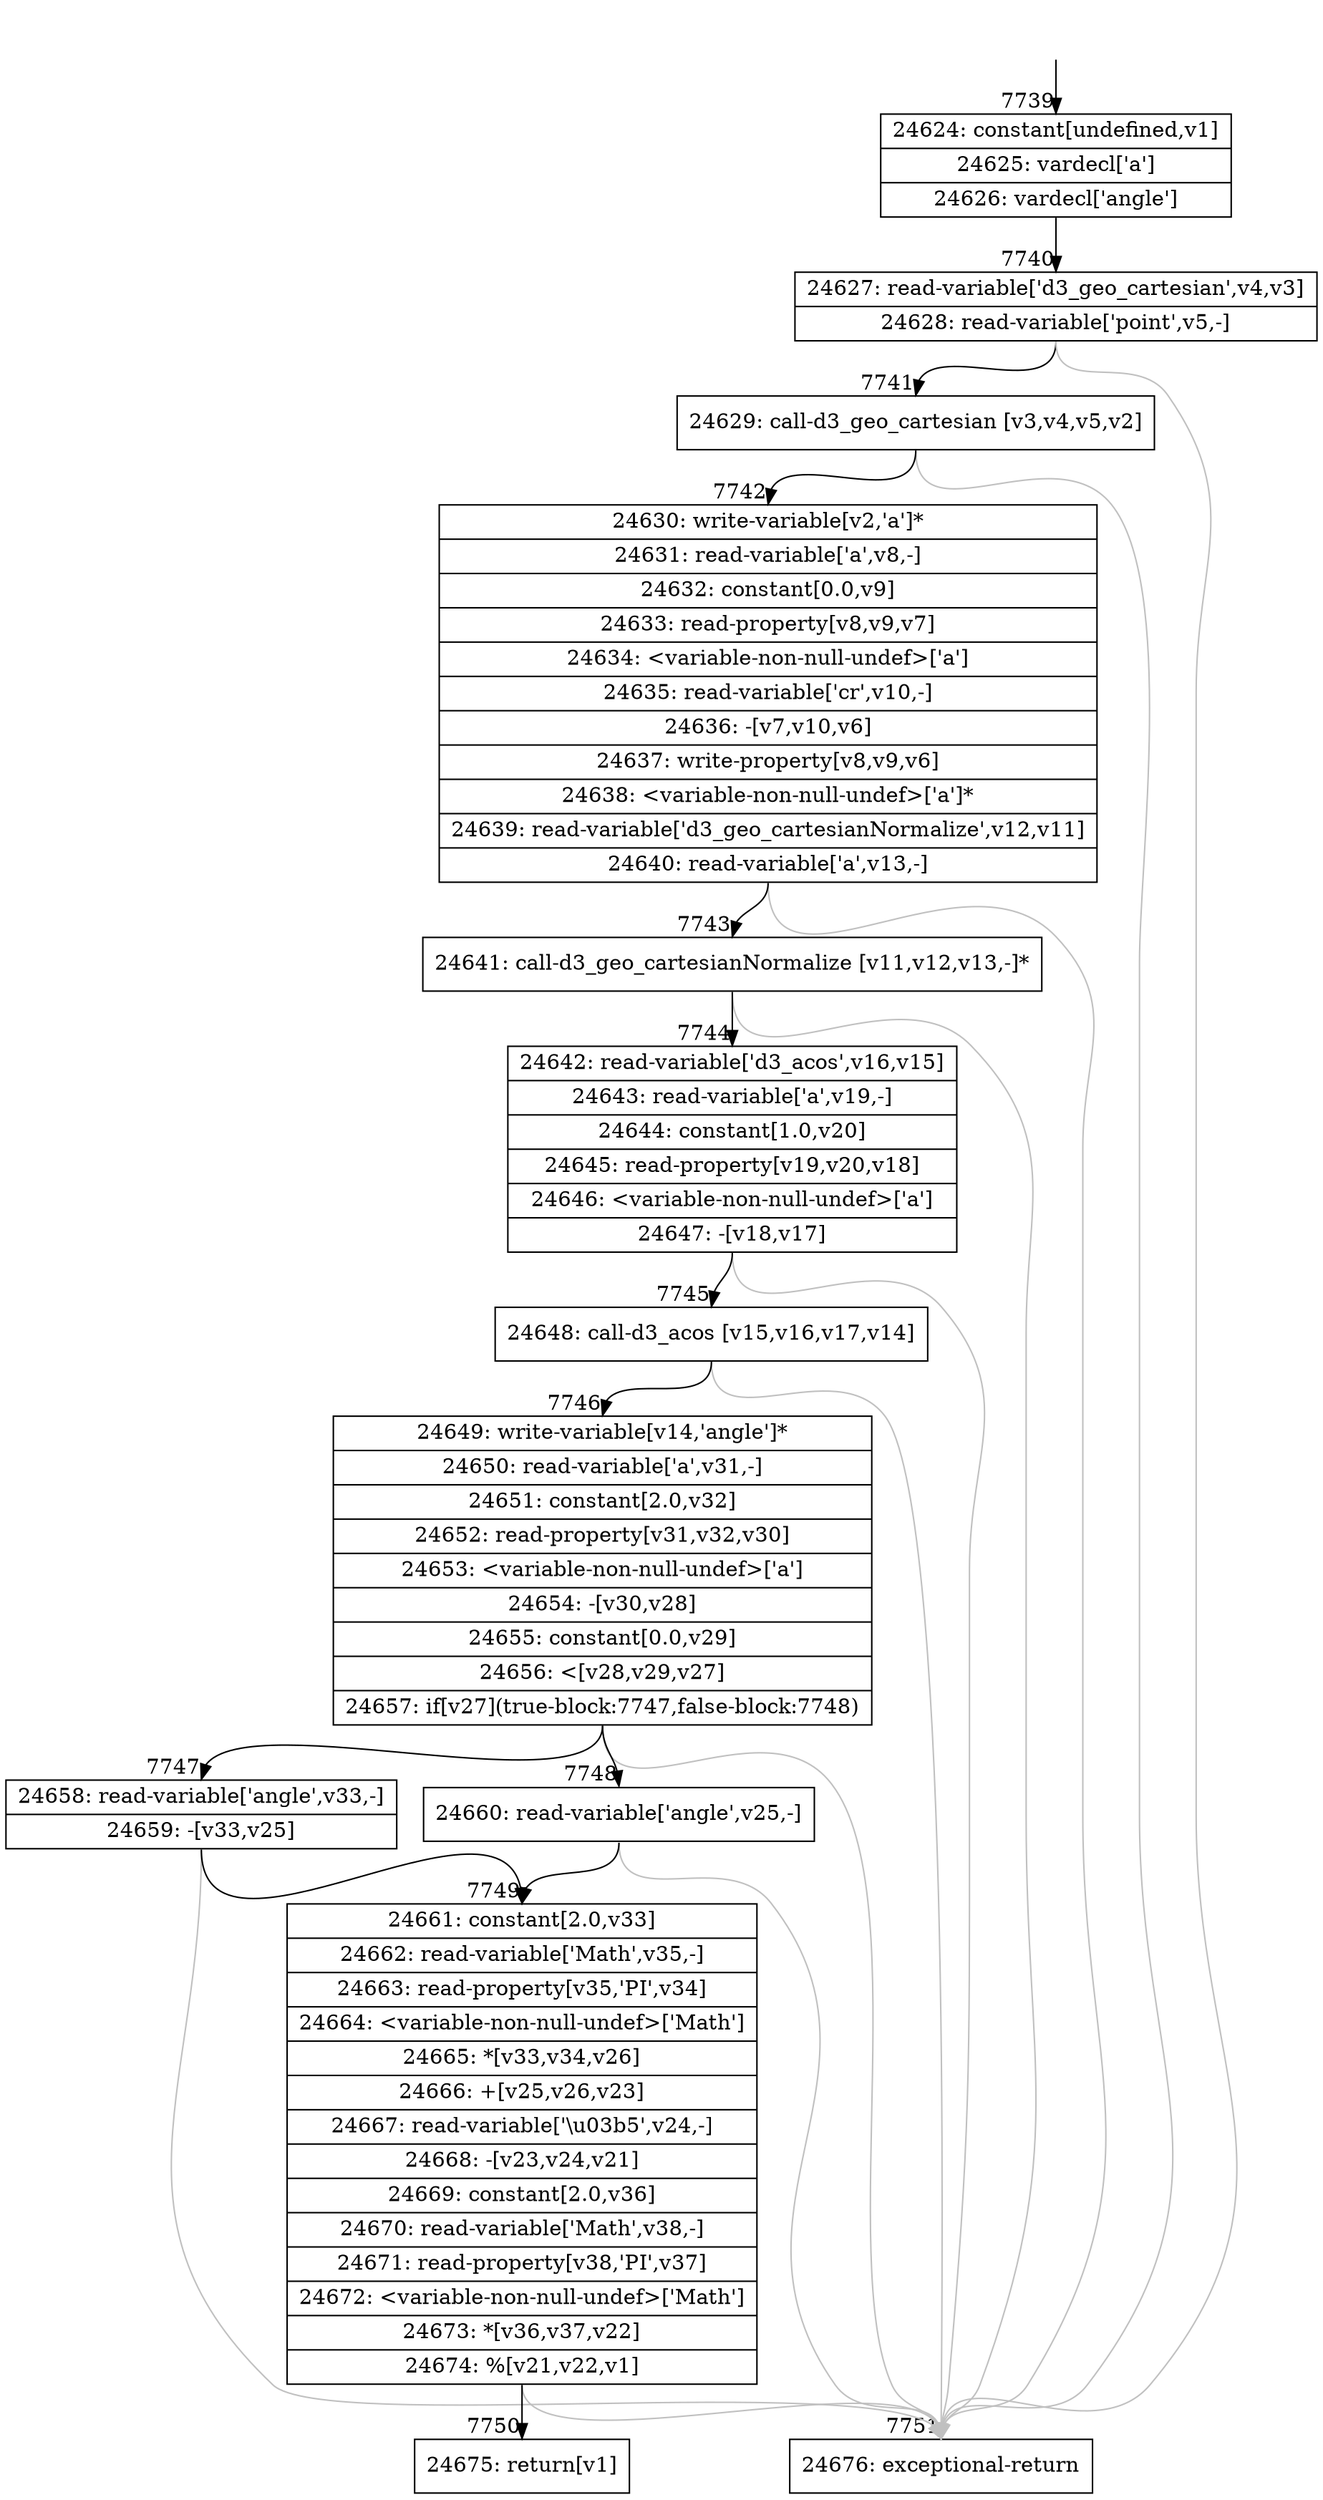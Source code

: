 digraph {
rankdir="TD"
BB_entry730[shape=none,label=""];
BB_entry730 -> BB7739 [tailport=s, headport=n, headlabel="    7739"]
BB7739 [shape=record label="{24624: constant[undefined,v1]|24625: vardecl['a']|24626: vardecl['angle']}" ] 
BB7739 -> BB7740 [tailport=s, headport=n, headlabel="      7740"]
BB7740 [shape=record label="{24627: read-variable['d3_geo_cartesian',v4,v3]|24628: read-variable['point',v5,-]}" ] 
BB7740 -> BB7741 [tailport=s, headport=n, headlabel="      7741"]
BB7740 -> BB7751 [tailport=s, headport=n, color=gray, headlabel="      7751"]
BB7741 [shape=record label="{24629: call-d3_geo_cartesian [v3,v4,v5,v2]}" ] 
BB7741 -> BB7742 [tailport=s, headport=n, headlabel="      7742"]
BB7741 -> BB7751 [tailport=s, headport=n, color=gray]
BB7742 [shape=record label="{24630: write-variable[v2,'a']*|24631: read-variable['a',v8,-]|24632: constant[0.0,v9]|24633: read-property[v8,v9,v7]|24634: \<variable-non-null-undef\>['a']|24635: read-variable['cr',v10,-]|24636: -[v7,v10,v6]|24637: write-property[v8,v9,v6]|24638: \<variable-non-null-undef\>['a']*|24639: read-variable['d3_geo_cartesianNormalize',v12,v11]|24640: read-variable['a',v13,-]}" ] 
BB7742 -> BB7743 [tailport=s, headport=n, headlabel="      7743"]
BB7742 -> BB7751 [tailport=s, headport=n, color=gray]
BB7743 [shape=record label="{24641: call-d3_geo_cartesianNormalize [v11,v12,v13,-]*}" ] 
BB7743 -> BB7744 [tailport=s, headport=n, headlabel="      7744"]
BB7743 -> BB7751 [tailport=s, headport=n, color=gray]
BB7744 [shape=record label="{24642: read-variable['d3_acos',v16,v15]|24643: read-variable['a',v19,-]|24644: constant[1.0,v20]|24645: read-property[v19,v20,v18]|24646: \<variable-non-null-undef\>['a']|24647: -[v18,v17]}" ] 
BB7744 -> BB7745 [tailport=s, headport=n, headlabel="      7745"]
BB7744 -> BB7751 [tailport=s, headport=n, color=gray]
BB7745 [shape=record label="{24648: call-d3_acos [v15,v16,v17,v14]}" ] 
BB7745 -> BB7746 [tailport=s, headport=n, headlabel="      7746"]
BB7745 -> BB7751 [tailport=s, headport=n, color=gray]
BB7746 [shape=record label="{24649: write-variable[v14,'angle']*|24650: read-variable['a',v31,-]|24651: constant[2.0,v32]|24652: read-property[v31,v32,v30]|24653: \<variable-non-null-undef\>['a']|24654: -[v30,v28]|24655: constant[0.0,v29]|24656: \<[v28,v29,v27]|24657: if[v27](true-block:7747,false-block:7748)}" ] 
BB7746 -> BB7747 [tailport=s, headport=n, headlabel="      7747"]
BB7746 -> BB7748 [tailport=s, headport=n, headlabel="      7748"]
BB7746 -> BB7751 [tailport=s, headport=n, color=gray]
BB7747 [shape=record label="{24658: read-variable['angle',v33,-]|24659: -[v33,v25]}" ] 
BB7747 -> BB7749 [tailport=s, headport=n, headlabel="      7749"]
BB7747 -> BB7751 [tailport=s, headport=n, color=gray]
BB7748 [shape=record label="{24660: read-variable['angle',v25,-]}" ] 
BB7748 -> BB7749 [tailport=s, headport=n]
BB7748 -> BB7751 [tailport=s, headport=n, color=gray]
BB7749 [shape=record label="{24661: constant[2.0,v33]|24662: read-variable['Math',v35,-]|24663: read-property[v35,'PI',v34]|24664: \<variable-non-null-undef\>['Math']|24665: *[v33,v34,v26]|24666: +[v25,v26,v23]|24667: read-variable['\\u03b5',v24,-]|24668: -[v23,v24,v21]|24669: constant[2.0,v36]|24670: read-variable['Math',v38,-]|24671: read-property[v38,'PI',v37]|24672: \<variable-non-null-undef\>['Math']|24673: *[v36,v37,v22]|24674: %[v21,v22,v1]}" ] 
BB7749 -> BB7750 [tailport=s, headport=n, headlabel="      7750"]
BB7749 -> BB7751 [tailport=s, headport=n, color=gray]
BB7750 [shape=record label="{24675: return[v1]}" ] 
BB7751 [shape=record label="{24676: exceptional-return}" ] 
//#$~ 4484
}
